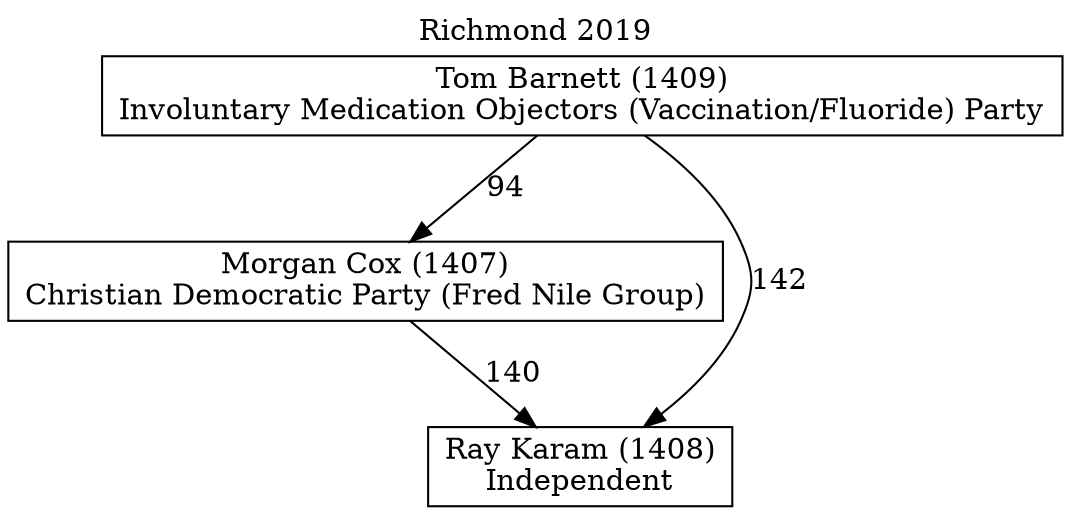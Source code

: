 // House preference flow
digraph "Ray Karam (1408)_Richmond_2019" {
	graph [label="Richmond 2019" labelloc=t mclimit=10]
	node [shape=box]
	"Morgan Cox (1407)" [label="Morgan Cox (1407)
Christian Democratic Party (Fred Nile Group)"]
	"Ray Karam (1408)" [label="Ray Karam (1408)
Independent"]
	"Tom Barnett (1409)" [label="Tom Barnett (1409)
Involuntary Medication Objectors (Vaccination/Fluoride) Party"]
	"Morgan Cox (1407)" -> "Ray Karam (1408)" [label=140]
	"Tom Barnett (1409)" -> "Morgan Cox (1407)" [label=94]
	"Tom Barnett (1409)" -> "Ray Karam (1408)" [label=142]
}
